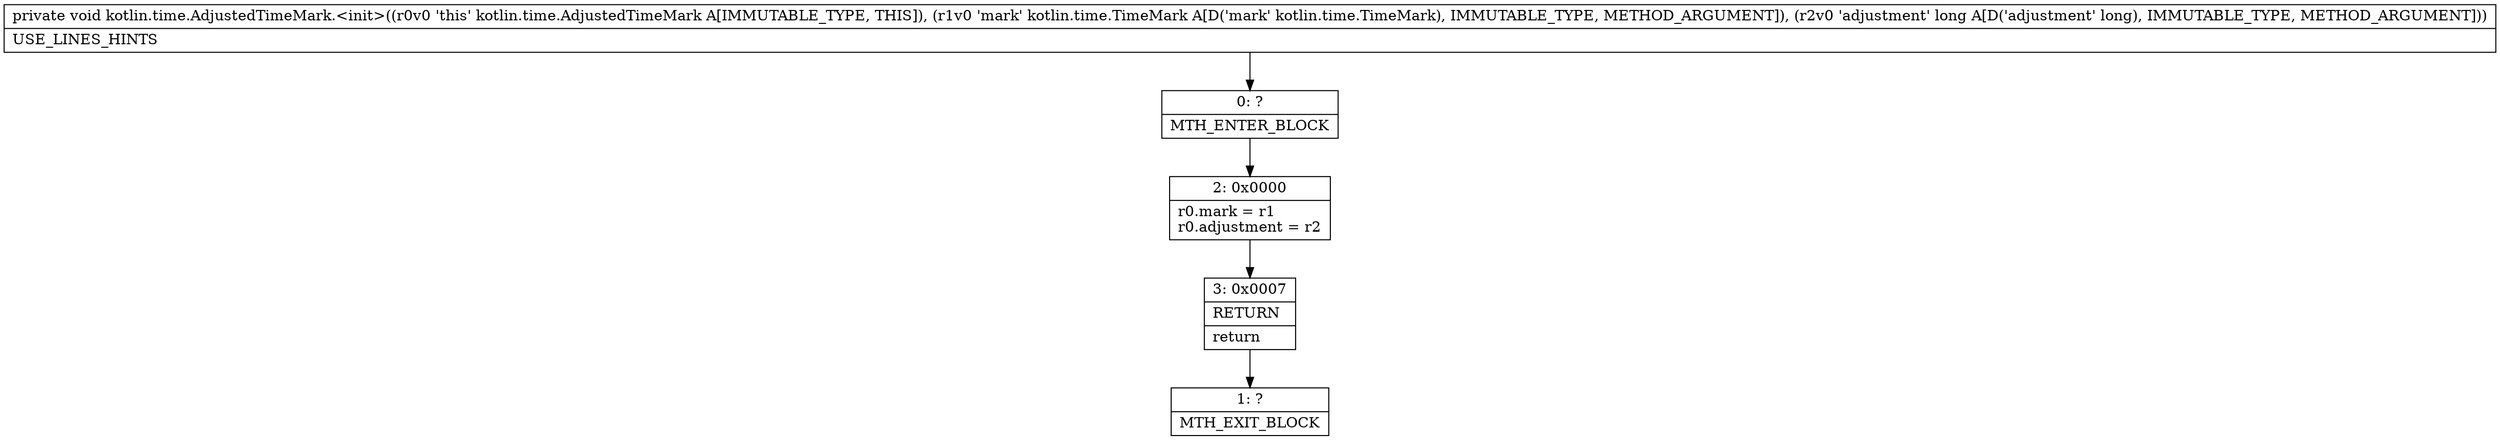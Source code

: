 digraph "CFG forkotlin.time.AdjustedTimeMark.\<init\>(Lkotlin\/time\/TimeMark;J)V" {
Node_0 [shape=record,label="{0\:\ ?|MTH_ENTER_BLOCK\l}"];
Node_2 [shape=record,label="{2\:\ 0x0000|r0.mark = r1\lr0.adjustment = r2\l}"];
Node_3 [shape=record,label="{3\:\ 0x0007|RETURN\l|return\l}"];
Node_1 [shape=record,label="{1\:\ ?|MTH_EXIT_BLOCK\l}"];
MethodNode[shape=record,label="{private void kotlin.time.AdjustedTimeMark.\<init\>((r0v0 'this' kotlin.time.AdjustedTimeMark A[IMMUTABLE_TYPE, THIS]), (r1v0 'mark' kotlin.time.TimeMark A[D('mark' kotlin.time.TimeMark), IMMUTABLE_TYPE, METHOD_ARGUMENT]), (r2v0 'adjustment' long A[D('adjustment' long), IMMUTABLE_TYPE, METHOD_ARGUMENT]))  | USE_LINES_HINTS\l}"];
MethodNode -> Node_0;Node_0 -> Node_2;
Node_2 -> Node_3;
Node_3 -> Node_1;
}

